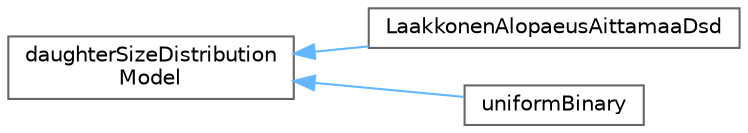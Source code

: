 digraph "Graphical Class Hierarchy"
{
 // LATEX_PDF_SIZE
  bgcolor="transparent";
  edge [fontname=Helvetica,fontsize=10,labelfontname=Helvetica,labelfontsize=10];
  node [fontname=Helvetica,fontsize=10,shape=box,height=0.2,width=0.4];
  rankdir="LR";
  Node0 [id="Node000000",label="daughterSizeDistribution\lModel",height=0.2,width=0.4,color="grey40", fillcolor="white", style="filled",URL="$classFoam_1_1diameterModels_1_1daughterSizeDistributionModel.html",tooltip="Base class for daughter size distribution models."];
  Node0 -> Node1 [id="edge4480_Node000000_Node000001",dir="back",color="steelblue1",style="solid",tooltip=" "];
  Node1 [id="Node000001",label="LaakkonenAlopaeusAittamaaDsd",height=0.2,width=0.4,color="grey40", fillcolor="white", style="filled",URL="$classFoam_1_1diameterModels_1_1daughterSizeDistributionModels_1_1LaakkonenAlopaeusAittamaaDsd.html",tooltip="Daughter size distribution model used by Laakkonen et al. (2006). Note that it must be multiplied by ..."];
  Node0 -> Node2 [id="edge4481_Node000000_Node000002",dir="back",color="steelblue1",style="solid",tooltip=" "];
  Node2 [id="Node000002",label="uniformBinary",height=0.2,width=0.4,color="grey40", fillcolor="white", style="filled",URL="$classFoam_1_1diameterModels_1_1daughterSizeDistributionModels_1_1uniformBinary.html",tooltip="Uniform binary daughter size distribution. Used for verification and validation of the breakup formul..."];
}
